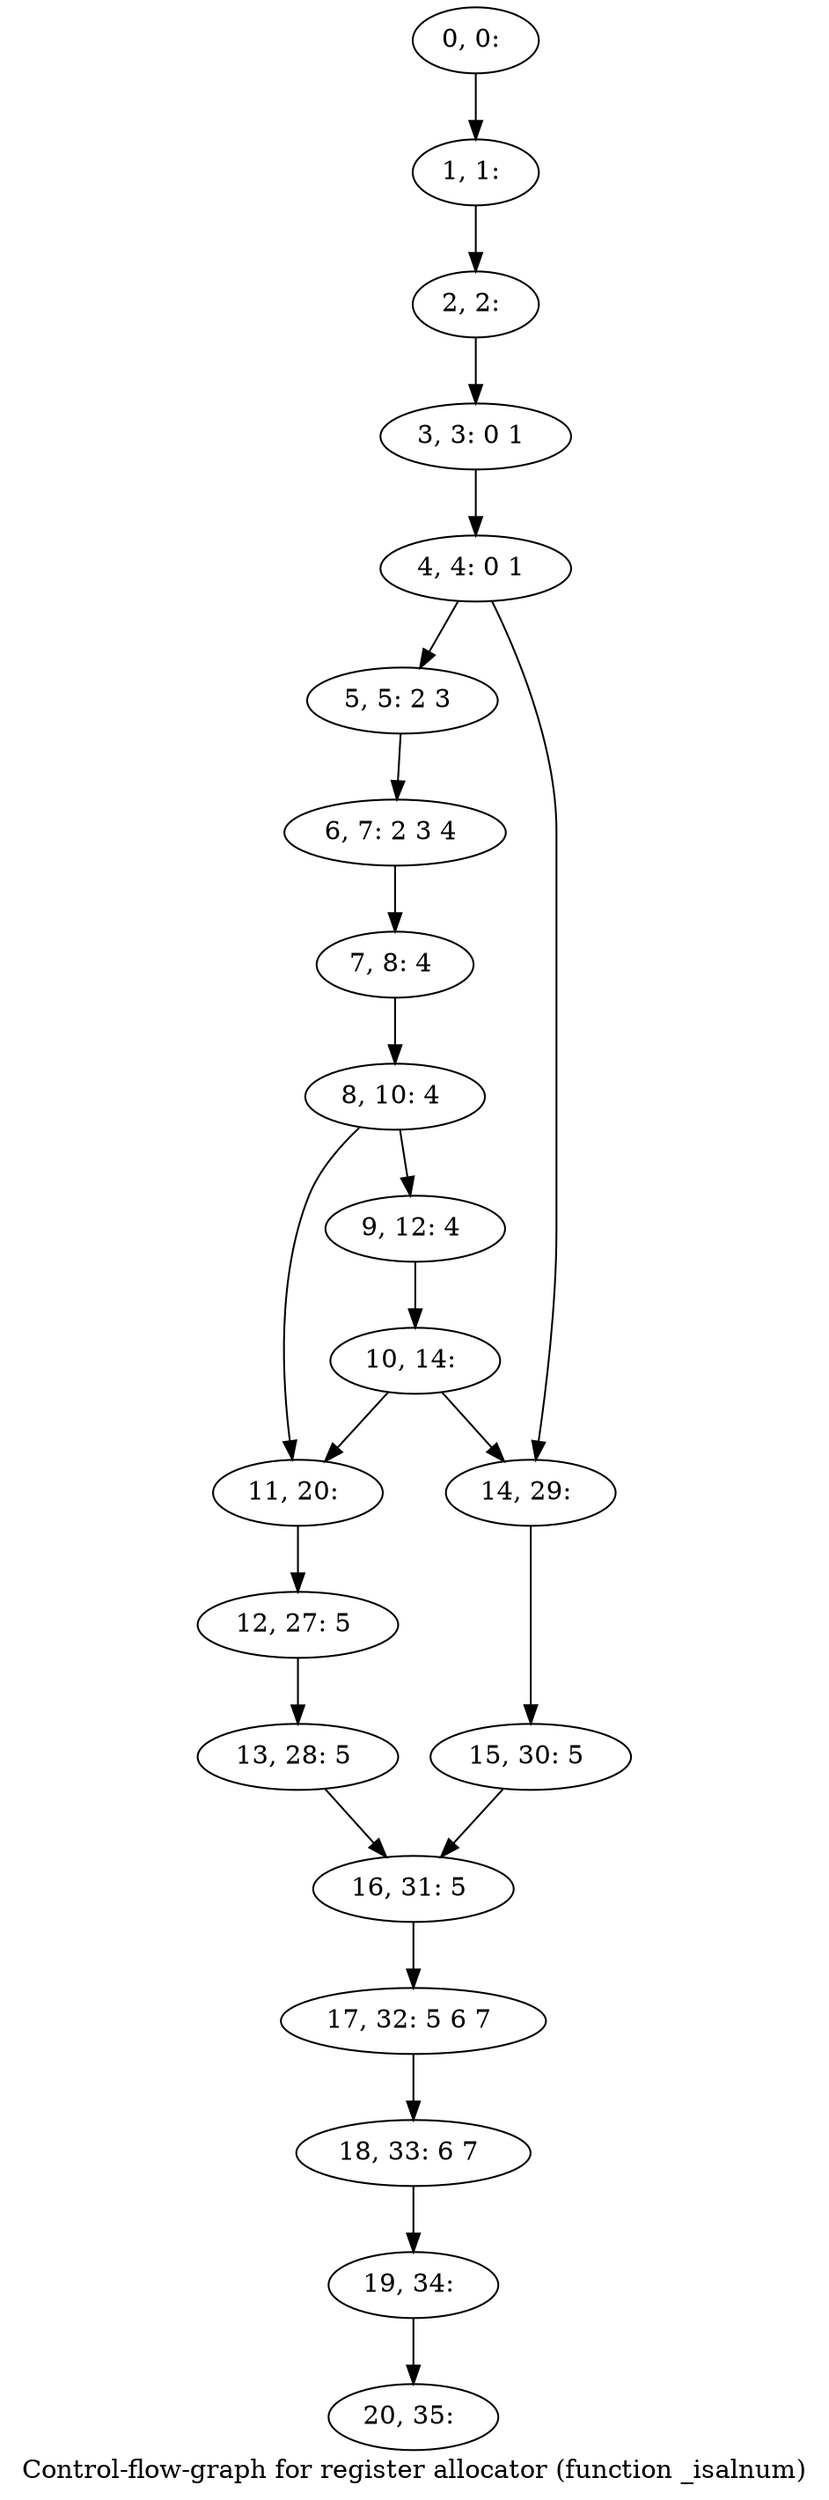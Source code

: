 digraph G {
graph [label="Control-flow-graph for register allocator (function _isalnum)"]
0[label="0, 0: "];
1[label="1, 1: "];
2[label="2, 2: "];
3[label="3, 3: 0 1 "];
4[label="4, 4: 0 1 "];
5[label="5, 5: 2 3 "];
6[label="6, 7: 2 3 4 "];
7[label="7, 8: 4 "];
8[label="8, 10: 4 "];
9[label="9, 12: 4 "];
10[label="10, 14: "];
11[label="11, 20: "];
12[label="12, 27: 5 "];
13[label="13, 28: 5 "];
14[label="14, 29: "];
15[label="15, 30: 5 "];
16[label="16, 31: 5 "];
17[label="17, 32: 5 6 7 "];
18[label="18, 33: 6 7 "];
19[label="19, 34: "];
20[label="20, 35: "];
0->1 ;
1->2 ;
2->3 ;
3->4 ;
4->5 ;
4->14 ;
5->6 ;
6->7 ;
7->8 ;
8->9 ;
8->11 ;
9->10 ;
10->11 ;
10->14 ;
11->12 ;
12->13 ;
13->16 ;
14->15 ;
15->16 ;
16->17 ;
17->18 ;
18->19 ;
19->20 ;
}
